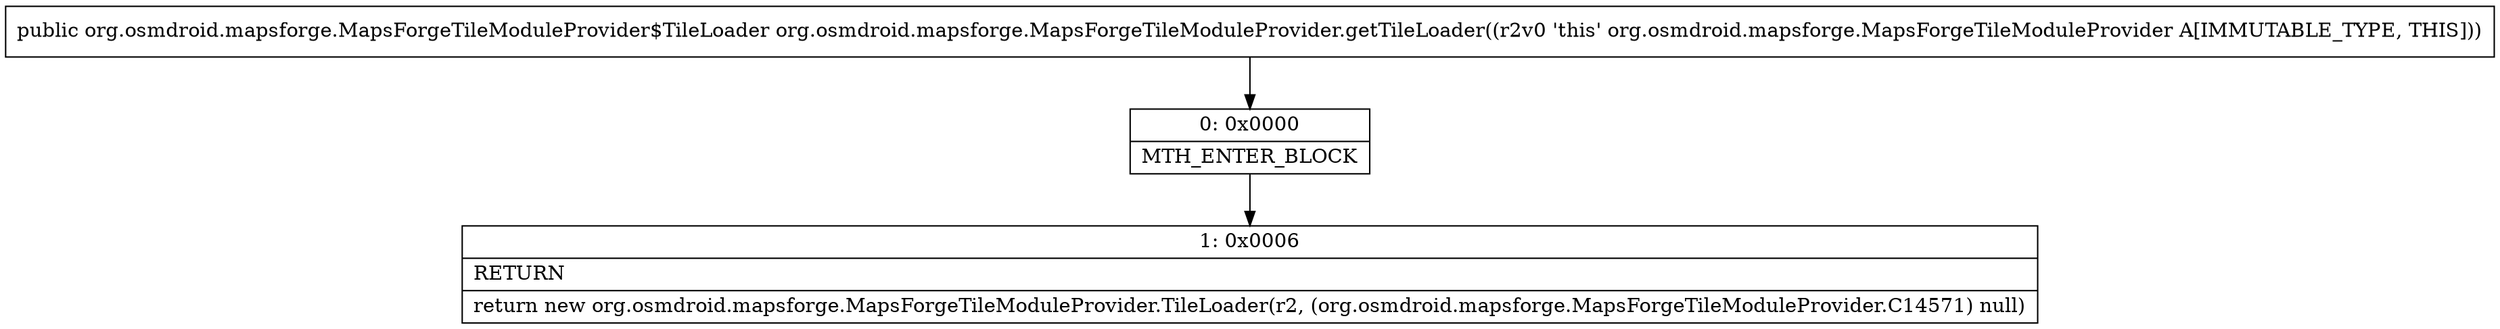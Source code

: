 digraph "CFG fororg.osmdroid.mapsforge.MapsForgeTileModuleProvider.getTileLoader()Lorg\/osmdroid\/mapsforge\/MapsForgeTileModuleProvider$TileLoader;" {
Node_0 [shape=record,label="{0\:\ 0x0000|MTH_ENTER_BLOCK\l}"];
Node_1 [shape=record,label="{1\:\ 0x0006|RETURN\l|return new org.osmdroid.mapsforge.MapsForgeTileModuleProvider.TileLoader(r2, (org.osmdroid.mapsforge.MapsForgeTileModuleProvider.C14571) null)\l}"];
MethodNode[shape=record,label="{public org.osmdroid.mapsforge.MapsForgeTileModuleProvider$TileLoader org.osmdroid.mapsforge.MapsForgeTileModuleProvider.getTileLoader((r2v0 'this' org.osmdroid.mapsforge.MapsForgeTileModuleProvider A[IMMUTABLE_TYPE, THIS])) }"];
MethodNode -> Node_0;
Node_0 -> Node_1;
}

